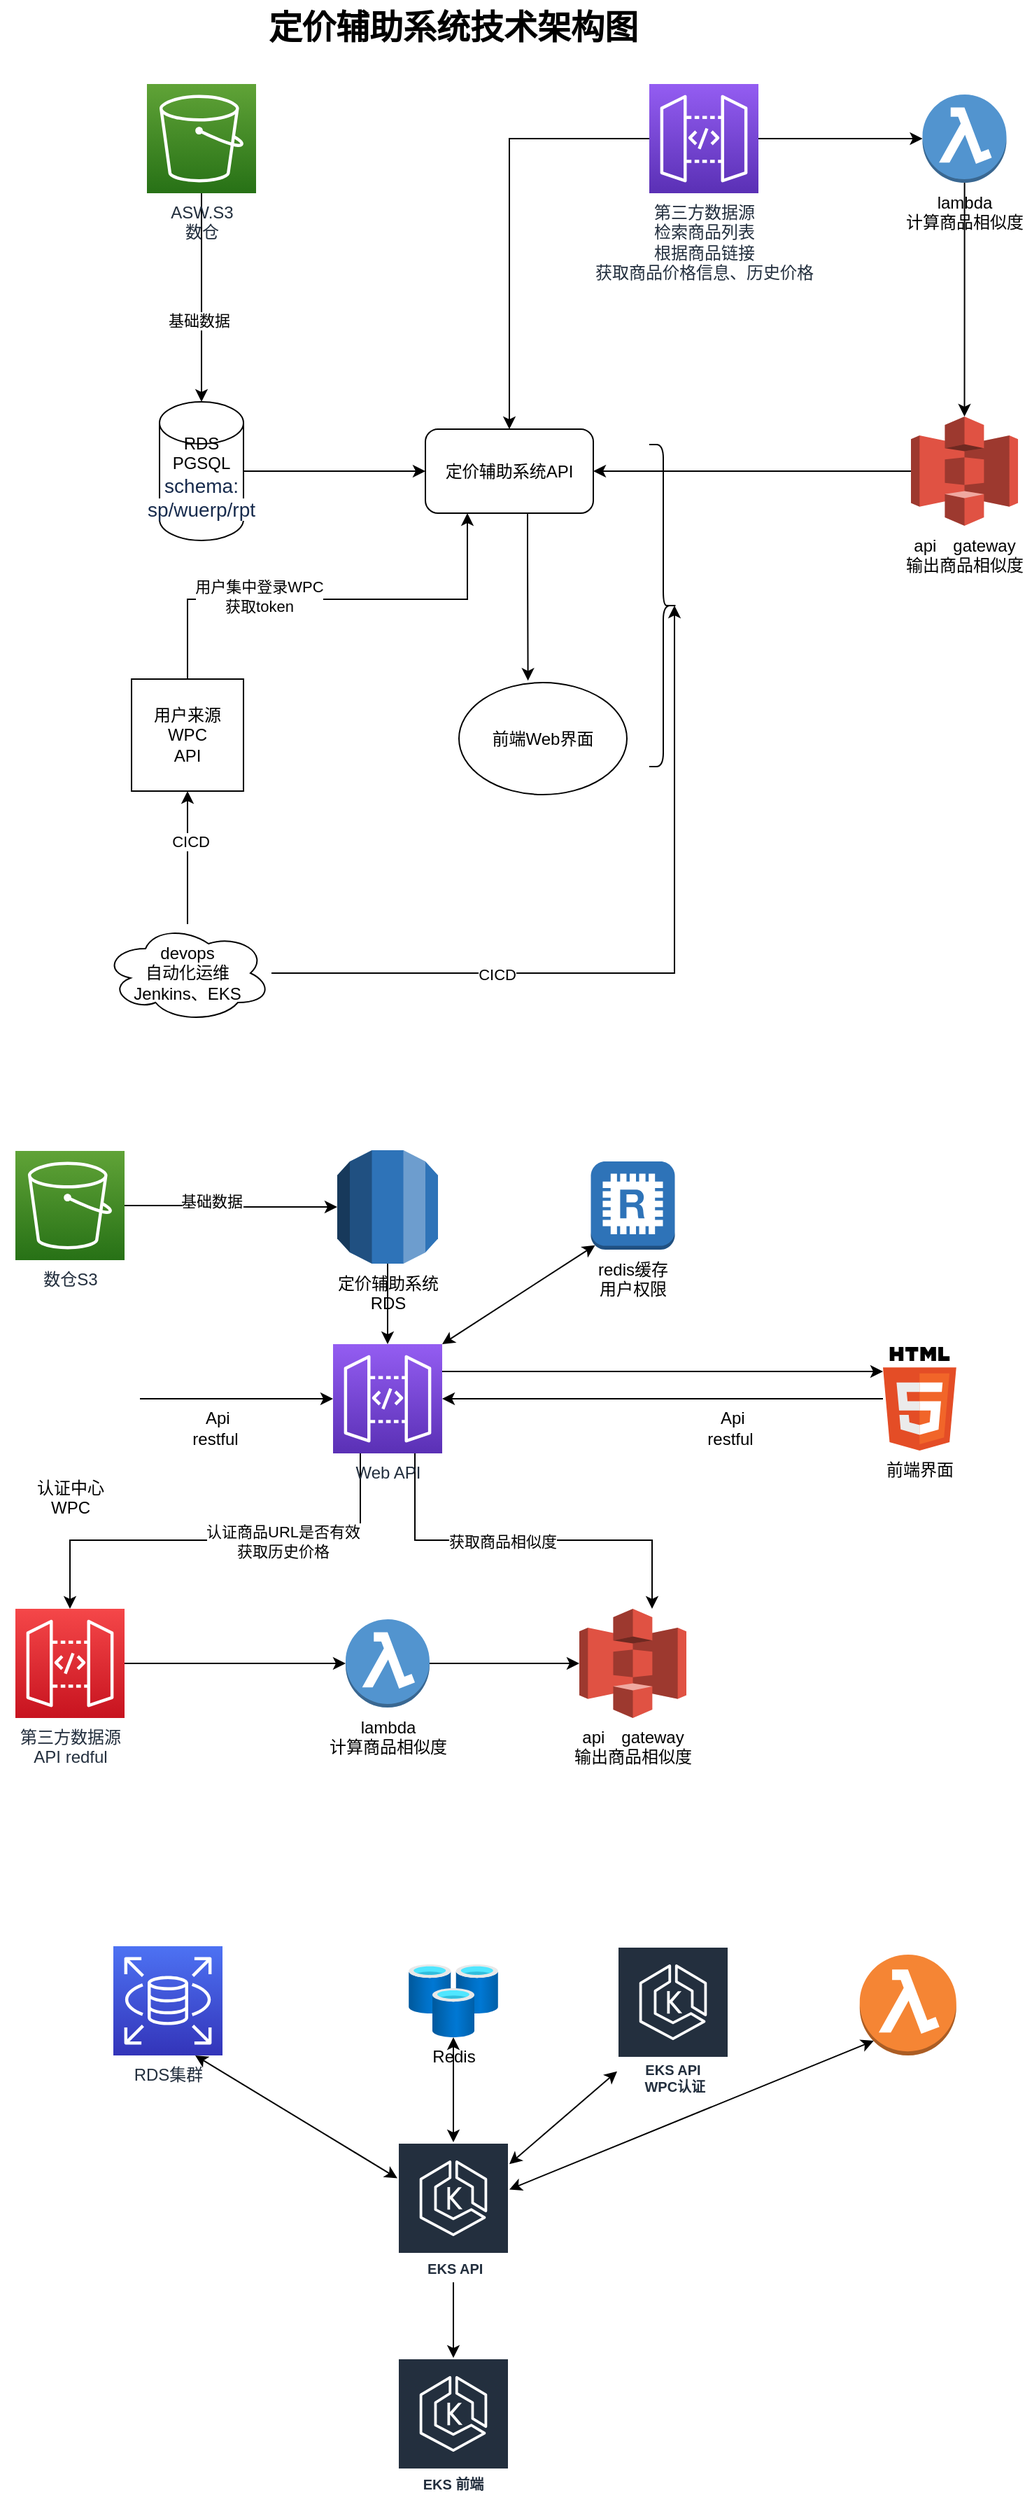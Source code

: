 <mxfile version="14.5.1" type="github">
  <diagram id="cYfa8lgzgTLfVm2sliMU" name="第 1 页">
    <mxGraphModel dx="1022" dy="437" grid="1" gridSize="10" guides="1" tooltips="1" connect="1" arrows="1" fold="1" page="1" pageScale="1" pageWidth="827" pageHeight="1169" math="0" shadow="0">
      <root>
        <mxCell id="0" />
        <mxCell id="1" parent="0" />
        <mxCell id="G8hUHB8uOq_SmMZOWIxZ-6" style="edgeStyle=orthogonalEdgeStyle;rounded=0;orthogonalLoop=1;jettySize=auto;html=1;" parent="1" source="G8hUHB8uOq_SmMZOWIxZ-1" target="G8hUHB8uOq_SmMZOWIxZ-3" edge="1">
          <mxGeometry relative="1" as="geometry">
            <Array as="points">
              <mxPoint x="173" y="448" />
              <mxPoint x="373" y="448" />
            </Array>
          </mxGeometry>
        </mxCell>
        <mxCell id="G8hUHB8uOq_SmMZOWIxZ-7" value="用户集中登录WPC&lt;br&gt;获取token" style="edgeLabel;html=1;align=center;verticalAlign=middle;resizable=0;points=[];" parent="G8hUHB8uOq_SmMZOWIxZ-6" vertex="1" connectable="0">
          <mxGeometry x="-0.326" y="2" relative="1" as="geometry">
            <mxPoint as="offset" />
          </mxGeometry>
        </mxCell>
        <mxCell id="G8hUHB8uOq_SmMZOWIxZ-1" value="用户来源&lt;br&gt;WPC&lt;br&gt;API" style="whiteSpace=wrap;html=1;aspect=fixed;" parent="1" vertex="1">
          <mxGeometry x="133" y="505" width="80" height="80" as="geometry" />
        </mxCell>
        <mxCell id="p6i0D4iLJgfQIYey-O3B-26" style="edgeStyle=orthogonalEdgeStyle;rounded=0;orthogonalLoop=1;jettySize=auto;html=1;entryX=0.411;entryY=-0.017;entryDx=0;entryDy=0;entryPerimeter=0;" parent="1" source="G8hUHB8uOq_SmMZOWIxZ-3" target="G8hUHB8uOq_SmMZOWIxZ-4" edge="1">
          <mxGeometry relative="1" as="geometry">
            <Array as="points">
              <mxPoint x="416" y="417.5" />
              <mxPoint x="416" y="417.5" />
            </Array>
          </mxGeometry>
        </mxCell>
        <mxCell id="G8hUHB8uOq_SmMZOWIxZ-3" value="定价辅助系统API" style="rounded=1;whiteSpace=wrap;html=1;" parent="1" vertex="1">
          <mxGeometry x="343" y="326.5" width="120" height="60" as="geometry" />
        </mxCell>
        <mxCell id="G8hUHB8uOq_SmMZOWIxZ-4" value="前端Web界面" style="ellipse;whiteSpace=wrap;html=1;" parent="1" vertex="1">
          <mxGeometry x="367" y="507.5" width="120" height="80" as="geometry" />
        </mxCell>
        <mxCell id="p6i0D4iLJgfQIYey-O3B-11" style="edgeStyle=orthogonalEdgeStyle;rounded=0;orthogonalLoop=1;jettySize=auto;html=1;entryX=0;entryY=0.5;entryDx=0;entryDy=0;" parent="1" source="G8hUHB8uOq_SmMZOWIxZ-5" target="G8hUHB8uOq_SmMZOWIxZ-3" edge="1">
          <mxGeometry relative="1" as="geometry" />
        </mxCell>
        <mxCell id="G8hUHB8uOq_SmMZOWIxZ-5" value="RDS&lt;br&gt;PGSQL&lt;br&gt;&lt;span style=&quot;color: rgb(23 , 43 , 77) ; font-size: 14px ; text-align: left ; background-color: rgb(255 , 255 , 255)&quot;&gt;schema:&lt;br&gt;sp/wuerp/rpt&lt;br&gt;&lt;br&gt;&lt;/span&gt;" style="shape=cylinder3;whiteSpace=wrap;html=1;boundedLbl=1;backgroundOutline=1;size=15;" parent="1" vertex="1">
          <mxGeometry x="153" y="307" width="60" height="99" as="geometry" />
        </mxCell>
        <mxCell id="p6i0D4iLJgfQIYey-O3B-18" style="edgeStyle=orthogonalEdgeStyle;rounded=0;orthogonalLoop=1;jettySize=auto;html=1;entryX=0.5;entryY=1;entryDx=0;entryDy=0;" parent="1" source="G8hUHB8uOq_SmMZOWIxZ-23" target="G8hUHB8uOq_SmMZOWIxZ-1" edge="1">
          <mxGeometry relative="1" as="geometry" />
        </mxCell>
        <mxCell id="p6i0D4iLJgfQIYey-O3B-22" value="CICD" style="edgeLabel;html=1;align=center;verticalAlign=middle;resizable=0;points=[];" parent="p6i0D4iLJgfQIYey-O3B-18" vertex="1" connectable="0">
          <mxGeometry x="0.247" y="-2" relative="1" as="geometry">
            <mxPoint as="offset" />
          </mxGeometry>
        </mxCell>
        <mxCell id="p6i0D4iLJgfQIYey-O3B-38" style="edgeStyle=orthogonalEdgeStyle;rounded=0;orthogonalLoop=1;jettySize=auto;html=1;entryX=0.1;entryY=0.5;entryDx=0;entryDy=0;entryPerimeter=0;" parent="1" source="G8hUHB8uOq_SmMZOWIxZ-23" target="p6i0D4iLJgfQIYey-O3B-37" edge="1">
          <mxGeometry relative="1" as="geometry" />
        </mxCell>
        <mxCell id="p6i0D4iLJgfQIYey-O3B-39" value="CICD" style="edgeLabel;html=1;align=center;verticalAlign=middle;resizable=0;points=[];" parent="p6i0D4iLJgfQIYey-O3B-38" vertex="1" connectable="0">
          <mxGeometry x="-0.415" y="-1" relative="1" as="geometry">
            <mxPoint as="offset" />
          </mxGeometry>
        </mxCell>
        <mxCell id="G8hUHB8uOq_SmMZOWIxZ-23" value="devops&lt;br&gt;自动化运维&lt;br&gt;Jenkins、EKS" style="ellipse;shape=cloud;whiteSpace=wrap;html=1;" parent="1" vertex="1">
          <mxGeometry x="113" y="680" width="120" height="70" as="geometry" />
        </mxCell>
        <mxCell id="CDTEr7zxmMwXe-56cR3S-2" style="edgeStyle=orthogonalEdgeStyle;rounded=0;orthogonalLoop=1;jettySize=auto;html=1;" edge="1" parent="1" source="p6i0D4iLJgfQIYey-O3B-2" target="G8hUHB8uOq_SmMZOWIxZ-5">
          <mxGeometry relative="1" as="geometry" />
        </mxCell>
        <mxCell id="CDTEr7zxmMwXe-56cR3S-3" value="基础数据" style="edgeLabel;html=1;align=center;verticalAlign=middle;resizable=0;points=[];" vertex="1" connectable="0" parent="CDTEr7zxmMwXe-56cR3S-2">
          <mxGeometry x="0.222" y="-2" relative="1" as="geometry">
            <mxPoint as="offset" />
          </mxGeometry>
        </mxCell>
        <mxCell id="p6i0D4iLJgfQIYey-O3B-2" value="ASW.S3&lt;br&gt;数仓" style="points=[[0,0,0],[0.25,0,0],[0.5,0,0],[0.75,0,0],[1,0,0],[0,1,0],[0.25,1,0],[0.5,1,0],[0.75,1,0],[1,1,0],[0,0.25,0],[0,0.5,0],[0,0.75,0],[1,0.25,0],[1,0.5,0],[1,0.75,0]];outlineConnect=0;fontColor=#232F3E;gradientColor=#60A337;gradientDirection=north;fillColor=#277116;strokeColor=#ffffff;dashed=0;verticalLabelPosition=bottom;verticalAlign=top;align=center;html=1;fontSize=12;fontStyle=0;aspect=fixed;shape=mxgraph.aws4.resourceIcon;resIcon=mxgraph.aws4.s3;" parent="1" vertex="1">
          <mxGeometry x="144" y="80" width="78" height="78" as="geometry" />
        </mxCell>
        <mxCell id="p6i0D4iLJgfQIYey-O3B-41" style="edgeStyle=orthogonalEdgeStyle;rounded=0;orthogonalLoop=1;jettySize=auto;html=1;entryX=1;entryY=0.5;entryDx=0;entryDy=0;" parent="1" source="p6i0D4iLJgfQIYey-O3B-4" target="G8hUHB8uOq_SmMZOWIxZ-3" edge="1">
          <mxGeometry relative="1" as="geometry" />
        </mxCell>
        <mxCell id="p6i0D4iLJgfQIYey-O3B-4" value="api　gateway&lt;br&gt;输出商品相似度" style="outlineConnect=0;dashed=0;verticalLabelPosition=bottom;verticalAlign=top;align=center;html=1;shape=mxgraph.aws3.s3;fillColor=#E05243;gradientColor=none;" parent="1" vertex="1">
          <mxGeometry x="690" y="317.5" width="76.5" height="78" as="geometry" />
        </mxCell>
        <mxCell id="p6i0D4iLJgfQIYey-O3B-6" style="edgeStyle=orthogonalEdgeStyle;rounded=0;orthogonalLoop=1;jettySize=auto;html=1;" parent="1" source="p6i0D4iLJgfQIYey-O3B-5" target="p6i0D4iLJgfQIYey-O3B-4" edge="1">
          <mxGeometry relative="1" as="geometry" />
        </mxCell>
        <mxCell id="p6i0D4iLJgfQIYey-O3B-5" value="lambda&lt;br&gt;计算商品相似度&lt;br&gt;" style="outlineConnect=0;dashed=0;verticalLabelPosition=bottom;verticalAlign=top;align=center;html=1;shape=mxgraph.aws3.lambda_function;fillColor=#5294CF;gradientColor=none;" parent="1" vertex="1">
          <mxGeometry x="698.25" y="87.5" width="60" height="63" as="geometry" />
        </mxCell>
        <mxCell id="p6i0D4iLJgfQIYey-O3B-15" style="edgeStyle=orthogonalEdgeStyle;rounded=0;orthogonalLoop=1;jettySize=auto;html=1;" parent="1" source="p6i0D4iLJgfQIYey-O3B-14" target="p6i0D4iLJgfQIYey-O3B-5" edge="1">
          <mxGeometry relative="1" as="geometry" />
        </mxCell>
        <mxCell id="p6i0D4iLJgfQIYey-O3B-16" style="edgeStyle=orthogonalEdgeStyle;rounded=0;orthogonalLoop=1;jettySize=auto;html=1;entryX=0.5;entryY=0;entryDx=0;entryDy=0;" parent="1" source="p6i0D4iLJgfQIYey-O3B-14" target="G8hUHB8uOq_SmMZOWIxZ-3" edge="1">
          <mxGeometry relative="1" as="geometry" />
        </mxCell>
        <mxCell id="p6i0D4iLJgfQIYey-O3B-14" value="第三方数据源&lt;br&gt;检索商品列表&lt;br&gt;根据商品链接&lt;br&gt;获取商品价格信息、历史价格" style="points=[[0,0,0],[0.25,0,0],[0.5,0,0],[0.75,0,0],[1,0,0],[0,1,0],[0.25,1,0],[0.5,1,0],[0.75,1,0],[1,1,0],[0,0.25,0],[0,0.5,0],[0,0.75,0],[1,0.25,0],[1,0.5,0],[1,0.75,0]];outlineConnect=0;fontColor=#232F3E;gradientColor=#945DF2;gradientDirection=north;fillColor=#5A30B5;strokeColor=#ffffff;dashed=0;verticalLabelPosition=bottom;verticalAlign=top;align=center;html=1;fontSize=12;fontStyle=0;aspect=fixed;shape=mxgraph.aws4.resourceIcon;resIcon=mxgraph.aws4.api_gateway;" parent="1" vertex="1">
          <mxGeometry x="503" y="80" width="78" height="78" as="geometry" />
        </mxCell>
        <mxCell id="p6i0D4iLJgfQIYey-O3B-37" value="" style="shape=curlyBracket;whiteSpace=wrap;html=1;rounded=1;rotation=-180;" parent="1" vertex="1">
          <mxGeometry x="503" y="337.5" width="20" height="230" as="geometry" />
        </mxCell>
        <mxCell id="p6i0D4iLJgfQIYey-O3B-42" value="&lt;font style=&quot;font-size: 24px&quot;&gt;&lt;b&gt;定价辅助系统技术架构图&lt;/b&gt;&lt;/font&gt;" style="text;html=1;strokeColor=none;fillColor=none;align=center;verticalAlign=middle;whiteSpace=wrap;rounded=0;" parent="1" vertex="1">
          <mxGeometry x="213" y="20" width="300" height="40" as="geometry" />
        </mxCell>
        <mxCell id="CDTEr7zxmMwXe-56cR3S-8" style="edgeStyle=orthogonalEdgeStyle;rounded=0;orthogonalLoop=1;jettySize=auto;html=1;" edge="1" parent="1" source="CDTEr7zxmMwXe-56cR3S-4" target="CDTEr7zxmMwXe-56cR3S-5">
          <mxGeometry relative="1" as="geometry" />
        </mxCell>
        <mxCell id="CDTEr7zxmMwXe-56cR3S-9" value="基础数据" style="edgeLabel;html=1;align=center;verticalAlign=middle;resizable=0;points=[];" vertex="1" connectable="0" parent="CDTEr7zxmMwXe-56cR3S-8">
          <mxGeometry x="-0.208" y="3" relative="1" as="geometry">
            <mxPoint x="1" as="offset" />
          </mxGeometry>
        </mxCell>
        <mxCell id="CDTEr7zxmMwXe-56cR3S-4" value="数仓S3" style="points=[[0,0,0],[0.25,0,0],[0.5,0,0],[0.75,0,0],[1,0,0],[0,1,0],[0.25,1,0],[0.5,1,0],[0.75,1,0],[1,1,0],[0,0.25,0],[0,0.5,0],[0,0.75,0],[1,0.25,0],[1,0.5,0],[1,0.75,0]];outlineConnect=0;fontColor=#232F3E;gradientColor=#60A337;gradientDirection=north;fillColor=#277116;strokeColor=#ffffff;dashed=0;verticalLabelPosition=bottom;verticalAlign=top;align=center;html=1;fontSize=12;fontStyle=0;aspect=fixed;shape=mxgraph.aws4.resourceIcon;resIcon=mxgraph.aws4.s3;" vertex="1" parent="1">
          <mxGeometry x="50" y="842" width="78" height="78" as="geometry" />
        </mxCell>
        <mxCell id="CDTEr7zxmMwXe-56cR3S-16" style="edgeStyle=orthogonalEdgeStyle;rounded=0;orthogonalLoop=1;jettySize=auto;html=1;entryX=0.5;entryY=0;entryDx=0;entryDy=0;entryPerimeter=0;" edge="1" parent="1" source="CDTEr7zxmMwXe-56cR3S-5" target="CDTEr7zxmMwXe-56cR3S-6">
          <mxGeometry relative="1" as="geometry" />
        </mxCell>
        <mxCell id="CDTEr7zxmMwXe-56cR3S-5" value="定价辅助系统&lt;br&gt;RDS" style="outlineConnect=0;dashed=0;verticalLabelPosition=bottom;verticalAlign=top;align=center;html=1;shape=mxgraph.aws3.rds;fillColor=#2E73B8;gradientColor=none;" vertex="1" parent="1">
          <mxGeometry x="280" y="841.5" width="72" height="81" as="geometry" />
        </mxCell>
        <mxCell id="CDTEr7zxmMwXe-56cR3S-13" style="edgeStyle=orthogonalEdgeStyle;rounded=0;orthogonalLoop=1;jettySize=auto;html=1;exitX=1;exitY=0.25;exitDx=0;exitDy=0;exitPerimeter=0;" edge="1" parent="1" source="CDTEr7zxmMwXe-56cR3S-6" target="CDTEr7zxmMwXe-56cR3S-7">
          <mxGeometry relative="1" as="geometry">
            <mxPoint x="510" y="998.941" as="targetPoint" />
            <Array as="points">
              <mxPoint x="490" y="1000" />
              <mxPoint x="490" y="1000" />
            </Array>
          </mxGeometry>
        </mxCell>
        <mxCell id="CDTEr7zxmMwXe-56cR3S-36" style="edgeStyle=orthogonalEdgeStyle;rounded=0;orthogonalLoop=1;jettySize=auto;html=1;exitX=0.25;exitY=1;exitDx=0;exitDy=0;exitPerimeter=0;" edge="1" parent="1" source="CDTEr7zxmMwXe-56cR3S-6" target="CDTEr7zxmMwXe-56cR3S-30">
          <mxGeometry relative="1" as="geometry">
            <mxPoint x="80" y="1350" as="targetPoint" />
            <Array as="points">
              <mxPoint x="297" y="1120" />
              <mxPoint x="89" y="1120" />
            </Array>
          </mxGeometry>
        </mxCell>
        <mxCell id="CDTEr7zxmMwXe-56cR3S-37" value="认证商品URL是否有效&lt;br&gt;获取历史价格" style="edgeLabel;html=1;align=center;verticalAlign=middle;resizable=0;points=[];" vertex="1" connectable="0" parent="CDTEr7zxmMwXe-56cR3S-36">
          <mxGeometry x="-0.259" y="1" relative="1" as="geometry">
            <mxPoint as="offset" />
          </mxGeometry>
        </mxCell>
        <mxCell id="CDTEr7zxmMwXe-56cR3S-38" style="edgeStyle=orthogonalEdgeStyle;rounded=0;orthogonalLoop=1;jettySize=auto;html=1;exitX=0.75;exitY=1;exitDx=0;exitDy=0;exitPerimeter=0;" edge="1" parent="1" source="CDTEr7zxmMwXe-56cR3S-6" target="CDTEr7zxmMwXe-56cR3S-22">
          <mxGeometry relative="1" as="geometry">
            <Array as="points">
              <mxPoint x="336" y="1120" />
              <mxPoint x="505" y="1120" />
            </Array>
          </mxGeometry>
        </mxCell>
        <mxCell id="CDTEr7zxmMwXe-56cR3S-39" value="获取商品相似度" style="edgeLabel;html=1;align=center;verticalAlign=middle;resizable=0;points=[];" vertex="1" connectable="0" parent="CDTEr7zxmMwXe-56cR3S-38">
          <mxGeometry x="-0.113" y="-1" relative="1" as="geometry">
            <mxPoint as="offset" />
          </mxGeometry>
        </mxCell>
        <mxCell id="CDTEr7zxmMwXe-56cR3S-6" value="Web API" style="points=[[0,0,0],[0.25,0,0],[0.5,0,0],[0.75,0,0],[1,0,0],[0,1,0],[0.25,1,0],[0.5,1,0],[0.75,1,0],[1,1,0],[0,0.25,0],[0,0.5,0],[0,0.75,0],[1,0.25,0],[1,0.5,0],[1,0.75,0]];outlineConnect=0;fontColor=#232F3E;gradientColor=#945DF2;gradientDirection=north;fillColor=#5A30B5;strokeColor=#ffffff;dashed=0;verticalLabelPosition=bottom;verticalAlign=top;align=center;html=1;fontSize=12;fontStyle=0;aspect=fixed;shape=mxgraph.aws4.resourceIcon;resIcon=mxgraph.aws4.api_gateway;" vertex="1" parent="1">
          <mxGeometry x="277" y="980" width="78" height="78" as="geometry" />
        </mxCell>
        <mxCell id="CDTEr7zxmMwXe-56cR3S-15" style="edgeStyle=orthogonalEdgeStyle;rounded=0;orthogonalLoop=1;jettySize=auto;html=1;" edge="1" parent="1" source="CDTEr7zxmMwXe-56cR3S-7" target="CDTEr7zxmMwXe-56cR3S-6">
          <mxGeometry relative="1" as="geometry">
            <mxPoint x="360" y="1040.0" as="targetPoint" />
            <Array as="points" />
          </mxGeometry>
        </mxCell>
        <mxCell id="CDTEr7zxmMwXe-56cR3S-7" value="前端界面" style="dashed=0;outlineConnect=0;html=1;align=center;labelPosition=center;verticalLabelPosition=bottom;verticalAlign=top;shape=mxgraph.weblogos.html5" vertex="1" parent="1">
          <mxGeometry x="670" y="982" width="52.4" height="74" as="geometry" />
        </mxCell>
        <mxCell id="CDTEr7zxmMwXe-56cR3S-17" value="&lt;span lang=&quot;EN-US&quot; style=&quot;font-size: 9.0pt ; font-family: &amp;#34;calibri&amp;#34; , sans-serif&quot;&gt;&amp;nbsp;Api restful&lt;/span&gt;" style="text;html=1;strokeColor=none;fillColor=none;align=center;verticalAlign=middle;whiteSpace=wrap;rounded=0;" vertex="1" parent="1">
          <mxGeometry x="541" y="1030" width="40" height="20" as="geometry" />
        </mxCell>
        <mxCell id="CDTEr7zxmMwXe-56cR3S-19" style="edgeStyle=orthogonalEdgeStyle;rounded=0;orthogonalLoop=1;jettySize=auto;html=1;" edge="1" parent="1" source="CDTEr7zxmMwXe-56cR3S-18" target="CDTEr7zxmMwXe-56cR3S-6">
          <mxGeometry relative="1" as="geometry" />
        </mxCell>
        <mxCell id="CDTEr7zxmMwXe-56cR3S-18" value="认证中心&lt;br&gt;WPC" style="shape=image;html=1;verticalAlign=top;verticalLabelPosition=bottom;labelBackgroundColor=#ffffff;imageAspect=0;aspect=fixed;image=https://cdn4.iconfinder.com/data/icons/general-office/91/General_Office_38-128.png" vertex="1" parent="1">
          <mxGeometry x="39" y="969" width="100" height="100" as="geometry" />
        </mxCell>
        <mxCell id="CDTEr7zxmMwXe-56cR3S-20" value="&lt;span style=&quot;font-family: &amp;#34;calibri&amp;#34; , sans-serif&quot;&gt;&amp;nbsp;Api restful&lt;/span&gt;" style="text;html=1;strokeColor=none;fillColor=none;align=center;verticalAlign=middle;whiteSpace=wrap;rounded=0;" vertex="1" parent="1">
          <mxGeometry x="173" y="1030" width="40" height="20" as="geometry" />
        </mxCell>
        <mxCell id="CDTEr7zxmMwXe-56cR3S-23" style="edgeStyle=orthogonalEdgeStyle;rounded=0;orthogonalLoop=1;jettySize=auto;html=1;" edge="1" parent="1" source="CDTEr7zxmMwXe-56cR3S-21" target="CDTEr7zxmMwXe-56cR3S-22">
          <mxGeometry relative="1" as="geometry" />
        </mxCell>
        <mxCell id="CDTEr7zxmMwXe-56cR3S-21" value="lambda&lt;br&gt;计算商品相似度&lt;br&gt;" style="outlineConnect=0;dashed=0;verticalLabelPosition=bottom;verticalAlign=top;align=center;html=1;shape=mxgraph.aws3.lambda_function;fillColor=#5294CF;gradientColor=none;" vertex="1" parent="1">
          <mxGeometry x="286" y="1176.5" width="60" height="63" as="geometry" />
        </mxCell>
        <mxCell id="CDTEr7zxmMwXe-56cR3S-22" value="api　gateway&lt;br&gt;输出商品相似度" style="outlineConnect=0;dashed=0;verticalLabelPosition=bottom;verticalAlign=top;align=center;html=1;shape=mxgraph.aws3.s3;fillColor=#E05243;gradientColor=none;" vertex="1" parent="1">
          <mxGeometry x="453" y="1169" width="76.5" height="78" as="geometry" />
        </mxCell>
        <mxCell id="CDTEr7zxmMwXe-56cR3S-34" style="edgeStyle=orthogonalEdgeStyle;rounded=0;orthogonalLoop=1;jettySize=auto;html=1;entryX=0;entryY=0.5;entryDx=0;entryDy=0;entryPerimeter=0;" edge="1" parent="1" source="CDTEr7zxmMwXe-56cR3S-30" target="CDTEr7zxmMwXe-56cR3S-21">
          <mxGeometry relative="1" as="geometry" />
        </mxCell>
        <mxCell id="CDTEr7zxmMwXe-56cR3S-30" value="第三方数据源&lt;br&gt;API redful" style="points=[[0,0,0],[0.25,0,0],[0.5,0,0],[0.75,0,0],[1,0,0],[0,1,0],[0.25,1,0],[0.5,1,0],[0.75,1,0],[1,1,0],[0,0.25,0],[0,0.5,0],[0,0.75,0],[1,0.25,0],[1,0.5,0],[1,0.75,0]];outlineConnect=0;fontColor=#232F3E;gradientColor=#F54749;gradientDirection=north;fillColor=#C7131F;strokeColor=#ffffff;dashed=0;verticalLabelPosition=bottom;verticalAlign=top;align=center;html=1;fontSize=12;fontStyle=0;aspect=fixed;shape=mxgraph.aws4.resourceIcon;resIcon=mxgraph.aws4.api_gateway;" vertex="1" parent="1">
          <mxGeometry x="50" y="1169" width="78" height="78" as="geometry" />
        </mxCell>
        <mxCell id="CDTEr7zxmMwXe-56cR3S-40" value="redis缓存&lt;br&gt;用户权限" style="outlineConnect=0;dashed=0;verticalLabelPosition=bottom;verticalAlign=top;align=center;html=1;shape=mxgraph.aws3.redis;fillColor=#2E73B8;gradientColor=none;" vertex="1" parent="1">
          <mxGeometry x="461.25" y="849.5" width="60" height="63" as="geometry" />
        </mxCell>
        <mxCell id="CDTEr7zxmMwXe-56cR3S-47" value="" style="endArrow=classic;startArrow=classic;html=1;exitX=1;exitY=0;exitDx=0;exitDy=0;exitPerimeter=0;entryX=0.05;entryY=0.95;entryDx=0;entryDy=0;entryPerimeter=0;" edge="1" parent="1" source="CDTEr7zxmMwXe-56cR3S-6" target="CDTEr7zxmMwXe-56cR3S-40">
          <mxGeometry width="50" height="50" relative="1" as="geometry">
            <mxPoint x="410" y="960" as="sourcePoint" />
            <mxPoint x="460" y="910" as="targetPoint" />
          </mxGeometry>
        </mxCell>
        <mxCell id="CDTEr7zxmMwXe-56cR3S-58" style="edgeStyle=orthogonalEdgeStyle;rounded=0;orthogonalLoop=1;jettySize=auto;html=1;" edge="1" parent="1" source="CDTEr7zxmMwXe-56cR3S-48" target="CDTEr7zxmMwXe-56cR3S-49">
          <mxGeometry relative="1" as="geometry" />
        </mxCell>
        <mxCell id="CDTEr7zxmMwXe-56cR3S-48" value="&amp;nbsp;EKS API" style="outlineConnect=0;fontColor=#232F3E;gradientColor=none;strokeColor=#ffffff;fillColor=#232F3E;dashed=0;verticalLabelPosition=middle;verticalAlign=bottom;align=center;html=1;whiteSpace=wrap;fontSize=10;fontStyle=1;spacing=3;shape=mxgraph.aws4.productIcon;prIcon=mxgraph.aws4.eks;" vertex="1" parent="1">
          <mxGeometry x="323" y="1550" width="80" height="100" as="geometry" />
        </mxCell>
        <mxCell id="CDTEr7zxmMwXe-56cR3S-49" value="EKS 前端" style="outlineConnect=0;fontColor=#232F3E;gradientColor=none;strokeColor=#ffffff;fillColor=#232F3E;dashed=0;verticalLabelPosition=middle;verticalAlign=bottom;align=center;html=1;whiteSpace=wrap;fontSize=10;fontStyle=1;spacing=3;shape=mxgraph.aws4.productIcon;prIcon=mxgraph.aws4.eks;" vertex="1" parent="1">
          <mxGeometry x="323" y="1704" width="80" height="100" as="geometry" />
        </mxCell>
        <mxCell id="CDTEr7zxmMwXe-56cR3S-50" value="EKS API&lt;br&gt;&amp;nbsp;WPC认证" style="outlineConnect=0;fontColor=#232F3E;gradientColor=none;strokeColor=#ffffff;fillColor=#232F3E;dashed=0;verticalLabelPosition=middle;verticalAlign=bottom;align=center;html=1;whiteSpace=wrap;fontSize=10;fontStyle=1;spacing=3;shape=mxgraph.aws4.productIcon;prIcon=mxgraph.aws4.eks;" vertex="1" parent="1">
          <mxGeometry x="480" y="1410" width="80" height="110" as="geometry" />
        </mxCell>
        <mxCell id="CDTEr7zxmMwXe-56cR3S-51" value="RDS集群" style="points=[[0,0,0],[0.25,0,0],[0.5,0,0],[0.75,0,0],[1,0,0],[0,1,0],[0.25,1,0],[0.5,1,0],[0.75,1,0],[1,1,0],[0,0.25,0],[0,0.5,0],[0,0.75,0],[1,0.25,0],[1,0.5,0],[1,0.75,0]];outlineConnect=0;fontColor=#232F3E;gradientColor=#4D72F3;gradientDirection=north;fillColor=#3334B9;strokeColor=#ffffff;dashed=0;verticalLabelPosition=bottom;verticalAlign=top;align=center;html=1;fontSize=12;fontStyle=0;aspect=fixed;shape=mxgraph.aws4.resourceIcon;resIcon=mxgraph.aws4.rds;" vertex="1" parent="1">
          <mxGeometry x="120" y="1410" width="78" height="78" as="geometry" />
        </mxCell>
        <mxCell id="CDTEr7zxmMwXe-56cR3S-52" value="Redis" style="aspect=fixed;html=1;points=[];align=center;image;fontSize=12;image=img/lib/azure2/databases/Cache_Redis.svg;" vertex="1" parent="1">
          <mxGeometry x="331" y="1423" width="64" height="52" as="geometry" />
        </mxCell>
        <mxCell id="CDTEr7zxmMwXe-56cR3S-55" value="" style="endArrow=classic;startArrow=classic;html=1;entryX=0.75;entryY=1;entryDx=0;entryDy=0;entryPerimeter=0;" edge="1" parent="1" source="CDTEr7zxmMwXe-56cR3S-48" target="CDTEr7zxmMwXe-56cR3S-51">
          <mxGeometry width="50" height="50" relative="1" as="geometry">
            <mxPoint x="210" y="1660" as="sourcePoint" />
            <mxPoint x="260" y="1610" as="targetPoint" />
          </mxGeometry>
        </mxCell>
        <mxCell id="CDTEr7zxmMwXe-56cR3S-56" value="" style="endArrow=classic;startArrow=classic;html=1;" edge="1" parent="1" source="CDTEr7zxmMwXe-56cR3S-48" target="CDTEr7zxmMwXe-56cR3S-50">
          <mxGeometry width="50" height="50" relative="1" as="geometry">
            <mxPoint x="440" y="1570" as="sourcePoint" />
            <mxPoint x="490" y="1520" as="targetPoint" />
          </mxGeometry>
        </mxCell>
        <mxCell id="CDTEr7zxmMwXe-56cR3S-57" value="" style="endArrow=classic;startArrow=classic;html=1;" edge="1" parent="1" source="CDTEr7zxmMwXe-56cR3S-48" target="CDTEr7zxmMwXe-56cR3S-52">
          <mxGeometry width="50" height="50" relative="1" as="geometry">
            <mxPoint x="340" y="1570" as="sourcePoint" />
            <mxPoint x="390" y="1520" as="targetPoint" />
          </mxGeometry>
        </mxCell>
        <mxCell id="CDTEr7zxmMwXe-56cR3S-59" value="" style="outlineConnect=0;dashed=0;verticalLabelPosition=bottom;verticalAlign=top;align=center;html=1;shape=mxgraph.aws3.lambda_function;fillColor=#F58534;gradientColor=none;" vertex="1" parent="1">
          <mxGeometry x="653.4" y="1416" width="69" height="72" as="geometry" />
        </mxCell>
        <mxCell id="CDTEr7zxmMwXe-56cR3S-61" value="" style="endArrow=classic;startArrow=classic;html=1;entryX=0.145;entryY=0.855;entryDx=0;entryDy=0;entryPerimeter=0;" edge="1" parent="1" source="CDTEr7zxmMwXe-56cR3S-48" target="CDTEr7zxmMwXe-56cR3S-59">
          <mxGeometry width="50" height="50" relative="1" as="geometry">
            <mxPoint x="670" y="1630" as="sourcePoint" />
            <mxPoint x="720" y="1580" as="targetPoint" />
          </mxGeometry>
        </mxCell>
      </root>
    </mxGraphModel>
  </diagram>
</mxfile>
